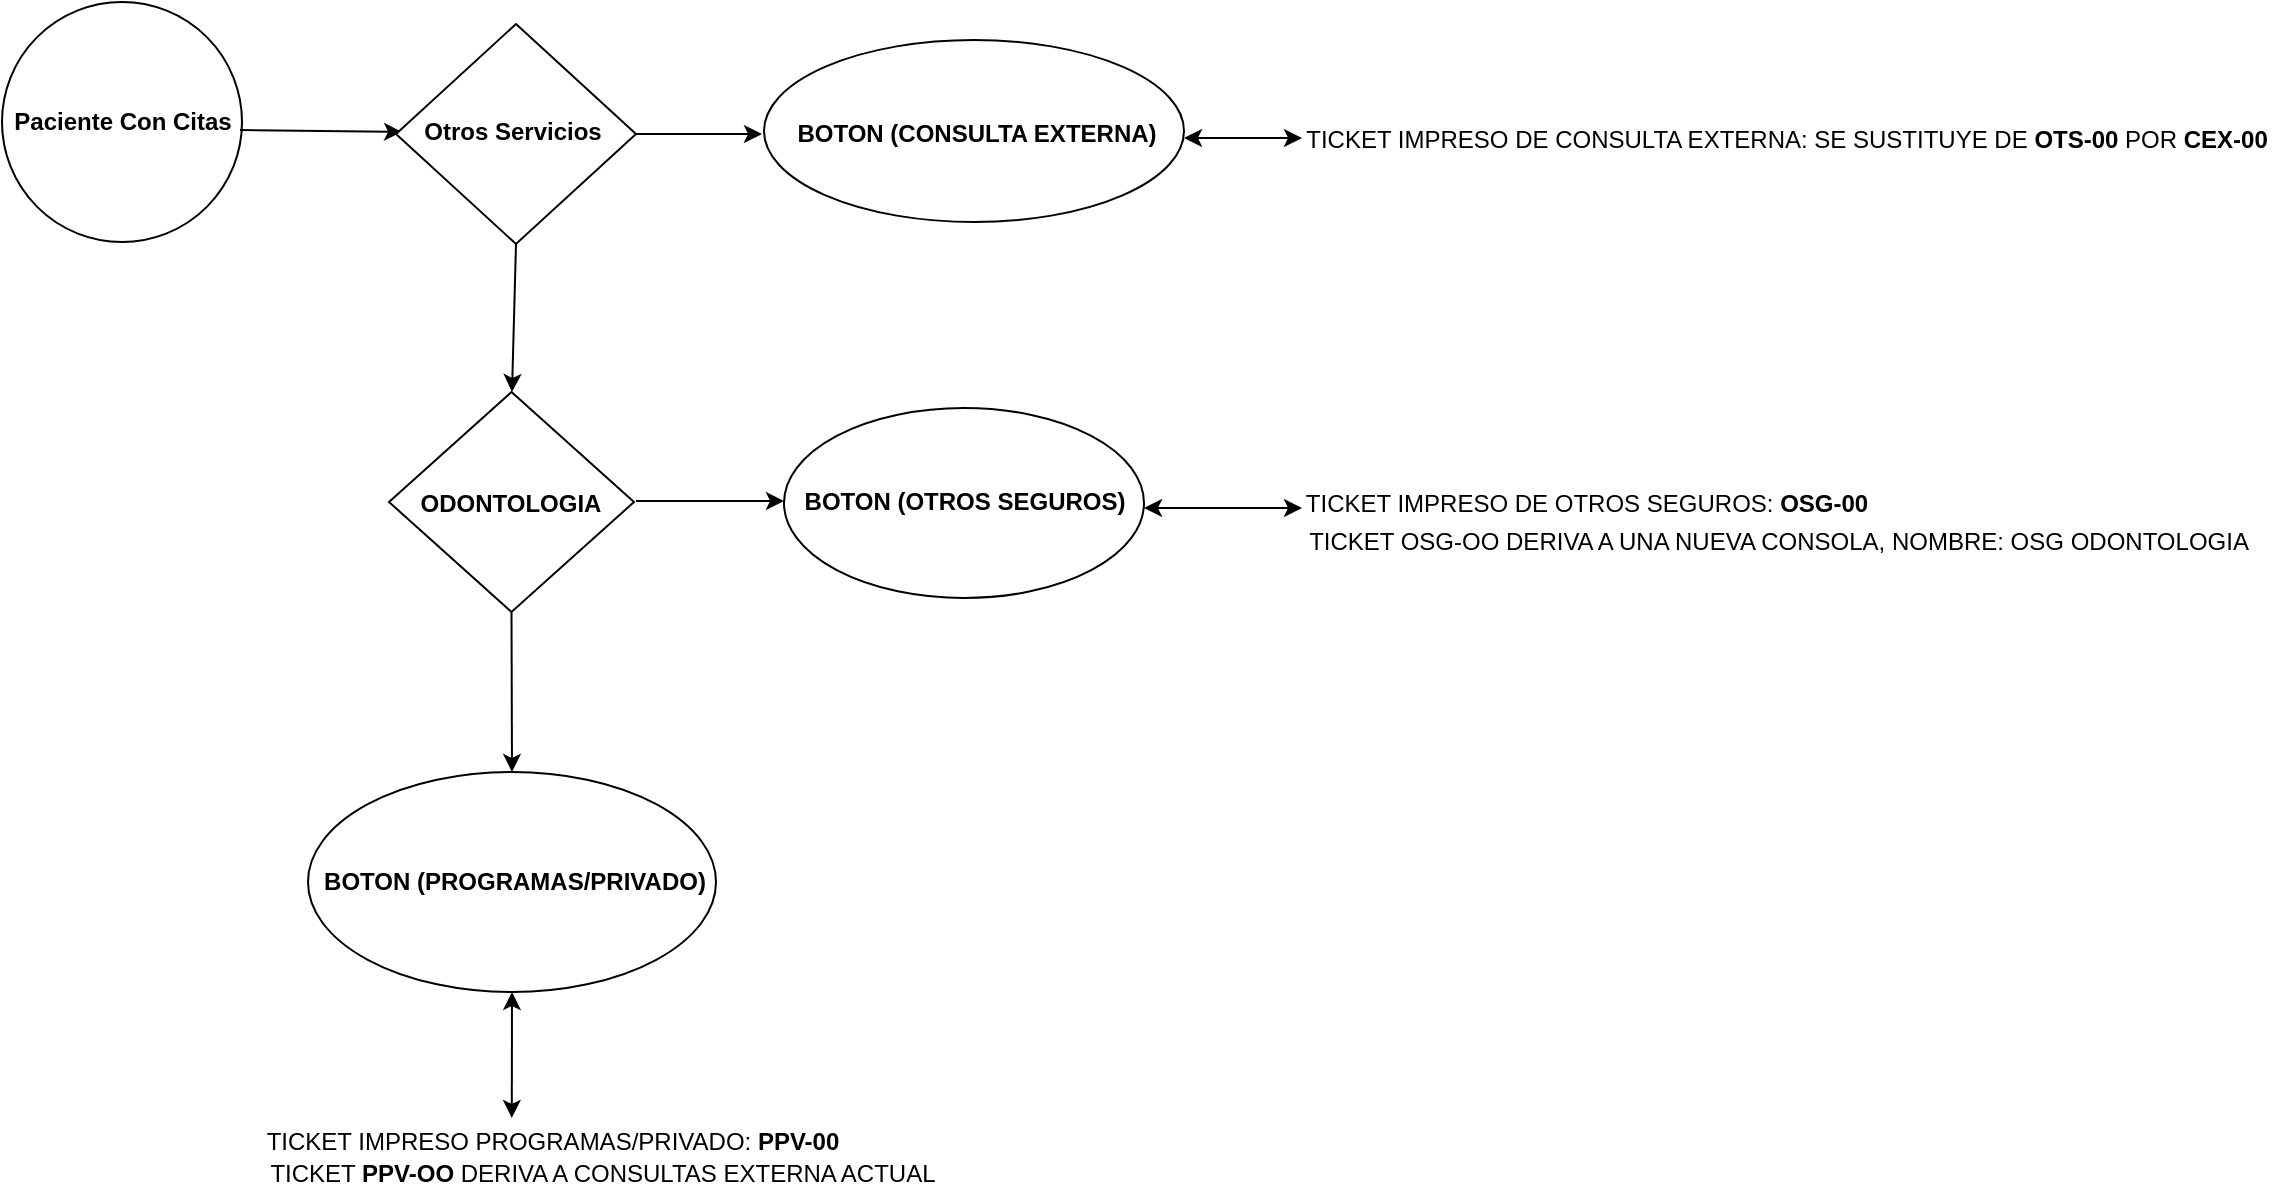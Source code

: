 <mxfile version="15.8.6" type="github">
  <diagram id="w2zT-8hP1-BrSdea5yGI" name="Page-1">
    <mxGraphModel dx="1878" dy="860" grid="1" gridSize="10" guides="1" tooltips="1" connect="1" arrows="1" fold="1" page="1" pageScale="1" pageWidth="827" pageHeight="1169" math="0" shadow="0">
      <root>
        <mxCell id="0" />
        <mxCell id="1" parent="0" />
        <object label="" id="kDqboNV4wHRiCNegjiZ4-2">
          <mxCell style="ellipse;whiteSpace=wrap;html=1;aspect=fixed;" vertex="1" parent="1">
            <mxGeometry x="30" y="5" width="120" height="120" as="geometry" />
          </mxCell>
        </object>
        <mxCell id="kDqboNV4wHRiCNegjiZ4-3" value="&lt;b&gt;Paciente Con Citas&lt;/b&gt;" style="text;html=1;resizable=0;autosize=1;align=center;verticalAlign=middle;points=[];fillColor=none;strokeColor=none;rounded=0;" vertex="1" parent="1">
          <mxGeometry x="30" y="55" width="120" height="20" as="geometry" />
        </mxCell>
        <mxCell id="kDqboNV4wHRiCNegjiZ4-4" value="" style="endArrow=classic;html=1;rounded=0;exitX=0.992;exitY=0.7;exitDx=0;exitDy=0;exitPerimeter=0;jumpSize=12;" edge="1" parent="1" source="kDqboNV4wHRiCNegjiZ4-3">
          <mxGeometry width="50" height="50" relative="1" as="geometry">
            <mxPoint x="390" y="450" as="sourcePoint" />
            <mxPoint x="230" y="70" as="targetPoint" />
            <Array as="points" />
          </mxGeometry>
        </mxCell>
        <mxCell id="kDqboNV4wHRiCNegjiZ4-5" value="" style="rhombus;whiteSpace=wrap;html=1;" vertex="1" parent="1">
          <mxGeometry x="227" y="16" width="120" height="110" as="geometry" />
        </mxCell>
        <mxCell id="kDqboNV4wHRiCNegjiZ4-6" value="&lt;b&gt;Otros Servicios&lt;/b&gt;" style="text;html=1;resizable=0;autosize=1;align=center;verticalAlign=middle;points=[];fillColor=none;strokeColor=none;rounded=0;" vertex="1" parent="1">
          <mxGeometry x="235" y="60" width="100" height="20" as="geometry" />
        </mxCell>
        <mxCell id="kDqboNV4wHRiCNegjiZ4-8" value="" style="endArrow=classic;html=1;rounded=0;jumpSize=12;" edge="1" parent="1">
          <mxGeometry width="50" height="50" relative="1" as="geometry">
            <mxPoint x="347" y="71" as="sourcePoint" />
            <mxPoint x="410" y="71" as="targetPoint" />
          </mxGeometry>
        </mxCell>
        <mxCell id="kDqboNV4wHRiCNegjiZ4-10" value="TICKET IMPRESO DE CONSULTA EXTERNA: SE SUSTITUYE DE &lt;b&gt;OTS-00&lt;/b&gt; POR &lt;b&gt;CEX-00&lt;/b&gt;" style="text;html=1;resizable=0;autosize=1;align=center;verticalAlign=middle;points=[];fillColor=none;strokeColor=none;rounded=0;" vertex="1" parent="1">
          <mxGeometry x="672" y="64" width="500" height="20" as="geometry" />
        </mxCell>
        <mxCell id="kDqboNV4wHRiCNegjiZ4-18" value="" style="endArrow=classic;html=1;rounded=0;jumpSize=12;exitX=0.5;exitY=1;exitDx=0;exitDy=0;" edge="1" parent="1" source="kDqboNV4wHRiCNegjiZ4-5">
          <mxGeometry width="50" height="50" relative="1" as="geometry">
            <mxPoint x="250" y="200" as="sourcePoint" />
            <mxPoint x="285" y="200" as="targetPoint" />
          </mxGeometry>
        </mxCell>
        <mxCell id="kDqboNV4wHRiCNegjiZ4-21" value="" style="rhombus;whiteSpace=wrap;html=1;" vertex="1" parent="1">
          <mxGeometry x="223.5" y="200" width="122.5" height="110" as="geometry" />
        </mxCell>
        <mxCell id="kDqboNV4wHRiCNegjiZ4-22" value="&lt;b&gt;ODONTOLOGIA&lt;/b&gt;" style="text;html=1;resizable=0;autosize=1;align=center;verticalAlign=middle;points=[];fillColor=none;strokeColor=none;rounded=0;" vertex="1" parent="1">
          <mxGeometry x="229" y="246" width="110" height="20" as="geometry" />
        </mxCell>
        <mxCell id="kDqboNV4wHRiCNegjiZ4-23" value="" style="ellipse;whiteSpace=wrap;html=1;" vertex="1" parent="1">
          <mxGeometry x="411" y="24" width="210" height="91" as="geometry" />
        </mxCell>
        <mxCell id="kDqboNV4wHRiCNegjiZ4-24" value="&lt;b&gt;BOTON (CONSULTA EXTERNA)&lt;/b&gt;" style="text;html=1;resizable=0;autosize=1;align=center;verticalAlign=middle;points=[];fillColor=none;strokeColor=none;rounded=0;" vertex="1" parent="1">
          <mxGeometry x="417" y="61" width="200" height="20" as="geometry" />
        </mxCell>
        <mxCell id="kDqboNV4wHRiCNegjiZ4-27" value="" style="endArrow=classic;startArrow=classic;html=1;rounded=0;jumpSize=12;" edge="1" parent="1">
          <mxGeometry width="50" height="50" relative="1" as="geometry">
            <mxPoint x="621" y="73" as="sourcePoint" />
            <mxPoint x="680" y="73" as="targetPoint" />
          </mxGeometry>
        </mxCell>
        <mxCell id="kDqboNV4wHRiCNegjiZ4-29" value="" style="endArrow=classic;html=1;rounded=0;jumpSize=12;" edge="1" parent="1">
          <mxGeometry width="50" height="50" relative="1" as="geometry">
            <mxPoint x="347" y="254.5" as="sourcePoint" />
            <mxPoint x="421" y="254.5" as="targetPoint" />
          </mxGeometry>
        </mxCell>
        <mxCell id="kDqboNV4wHRiCNegjiZ4-30" value="" style="ellipse;whiteSpace=wrap;html=1;" vertex="1" parent="1">
          <mxGeometry x="421" y="208" width="180" height="95" as="geometry" />
        </mxCell>
        <mxCell id="kDqboNV4wHRiCNegjiZ4-31" value="&lt;b&gt;BOTON (OTROS SEGUROS)&lt;/b&gt;" style="text;html=1;resizable=0;autosize=1;align=center;verticalAlign=middle;points=[];fillColor=none;strokeColor=none;rounded=0;" vertex="1" parent="1">
          <mxGeometry x="421" y="244.5" width="180" height="20" as="geometry" />
        </mxCell>
        <mxCell id="kDqboNV4wHRiCNegjiZ4-32" value="TICKET IMPRESO DE OTROS SEGUROS: &lt;b&gt;OSG-00&lt;/b&gt;" style="text;html=1;resizable=0;autosize=1;align=center;verticalAlign=middle;points=[];fillColor=none;strokeColor=none;rounded=0;" vertex="1" parent="1">
          <mxGeometry x="672" y="246" width="300" height="20" as="geometry" />
        </mxCell>
        <mxCell id="kDqboNV4wHRiCNegjiZ4-33" value="TICKET OSG-OO DERIVA A UNA NUEVA CONSOLA, NOMBRE: OSG ODONTOLOGIA" style="text;html=1;resizable=0;autosize=1;align=center;verticalAlign=middle;points=[];fillColor=none;strokeColor=none;rounded=0;" vertex="1" parent="1">
          <mxGeometry x="673" y="265" width="490" height="20" as="geometry" />
        </mxCell>
        <mxCell id="kDqboNV4wHRiCNegjiZ4-34" value="" style="endArrow=classic;startArrow=classic;html=1;rounded=0;jumpSize=12;" edge="1" parent="1">
          <mxGeometry width="50" height="50" relative="1" as="geometry">
            <mxPoint x="601" y="258" as="sourcePoint" />
            <mxPoint x="680" y="258" as="targetPoint" />
          </mxGeometry>
        </mxCell>
        <mxCell id="kDqboNV4wHRiCNegjiZ4-35" value="" style="endArrow=classic;html=1;rounded=0;jumpSize=12;exitX=0.5;exitY=1;exitDx=0;exitDy=0;" edge="1" parent="1" source="kDqboNV4wHRiCNegjiZ4-21">
          <mxGeometry width="50" height="50" relative="1" as="geometry">
            <mxPoint x="259" y="410" as="sourcePoint" />
            <mxPoint x="285" y="390" as="targetPoint" />
          </mxGeometry>
        </mxCell>
        <mxCell id="kDqboNV4wHRiCNegjiZ4-36" value="" style="ellipse;whiteSpace=wrap;html=1;" vertex="1" parent="1">
          <mxGeometry x="183" y="390" width="204" height="110" as="geometry" />
        </mxCell>
        <mxCell id="kDqboNV4wHRiCNegjiZ4-37" value="&lt;b&gt;BOTON (PROGRAMAS/PRIVADO)&lt;/b&gt;" style="text;html=1;resizable=0;autosize=1;align=center;verticalAlign=middle;points=[];fillColor=none;strokeColor=none;rounded=0;" vertex="1" parent="1">
          <mxGeometry x="181" y="435" width="210" height="20" as="geometry" />
        </mxCell>
        <mxCell id="kDqboNV4wHRiCNegjiZ4-38" value="TICKET IMPRESO PROGRAMAS/PRIVADO: &lt;b&gt;PPV-00&lt;/b&gt;" style="text;html=1;resizable=0;autosize=1;align=center;verticalAlign=middle;points=[];fillColor=none;strokeColor=none;rounded=0;" vertex="1" parent="1">
          <mxGeometry x="155" y="565" width="300" height="20" as="geometry" />
        </mxCell>
        <mxCell id="kDqboNV4wHRiCNegjiZ4-39" value="TICKET &lt;b&gt;PPV-OO&lt;/b&gt; DERIVA A CONSULTAS EXTERNA ACTUAL" style="text;html=1;resizable=0;autosize=1;align=center;verticalAlign=middle;points=[];fillColor=none;strokeColor=none;rounded=0;" vertex="1" parent="1">
          <mxGeometry x="155" y="581" width="350" height="20" as="geometry" />
        </mxCell>
        <mxCell id="kDqboNV4wHRiCNegjiZ4-40" value="" style="endArrow=classic;startArrow=classic;html=1;rounded=0;jumpSize=12;exitX=0.433;exitY=-0.1;exitDx=0;exitDy=0;exitPerimeter=0;" edge="1" parent="1" source="kDqboNV4wHRiCNegjiZ4-38">
          <mxGeometry width="50" height="50" relative="1" as="geometry">
            <mxPoint x="285" y="540" as="sourcePoint" />
            <mxPoint x="285" y="500" as="targetPoint" />
          </mxGeometry>
        </mxCell>
      </root>
    </mxGraphModel>
  </diagram>
</mxfile>

